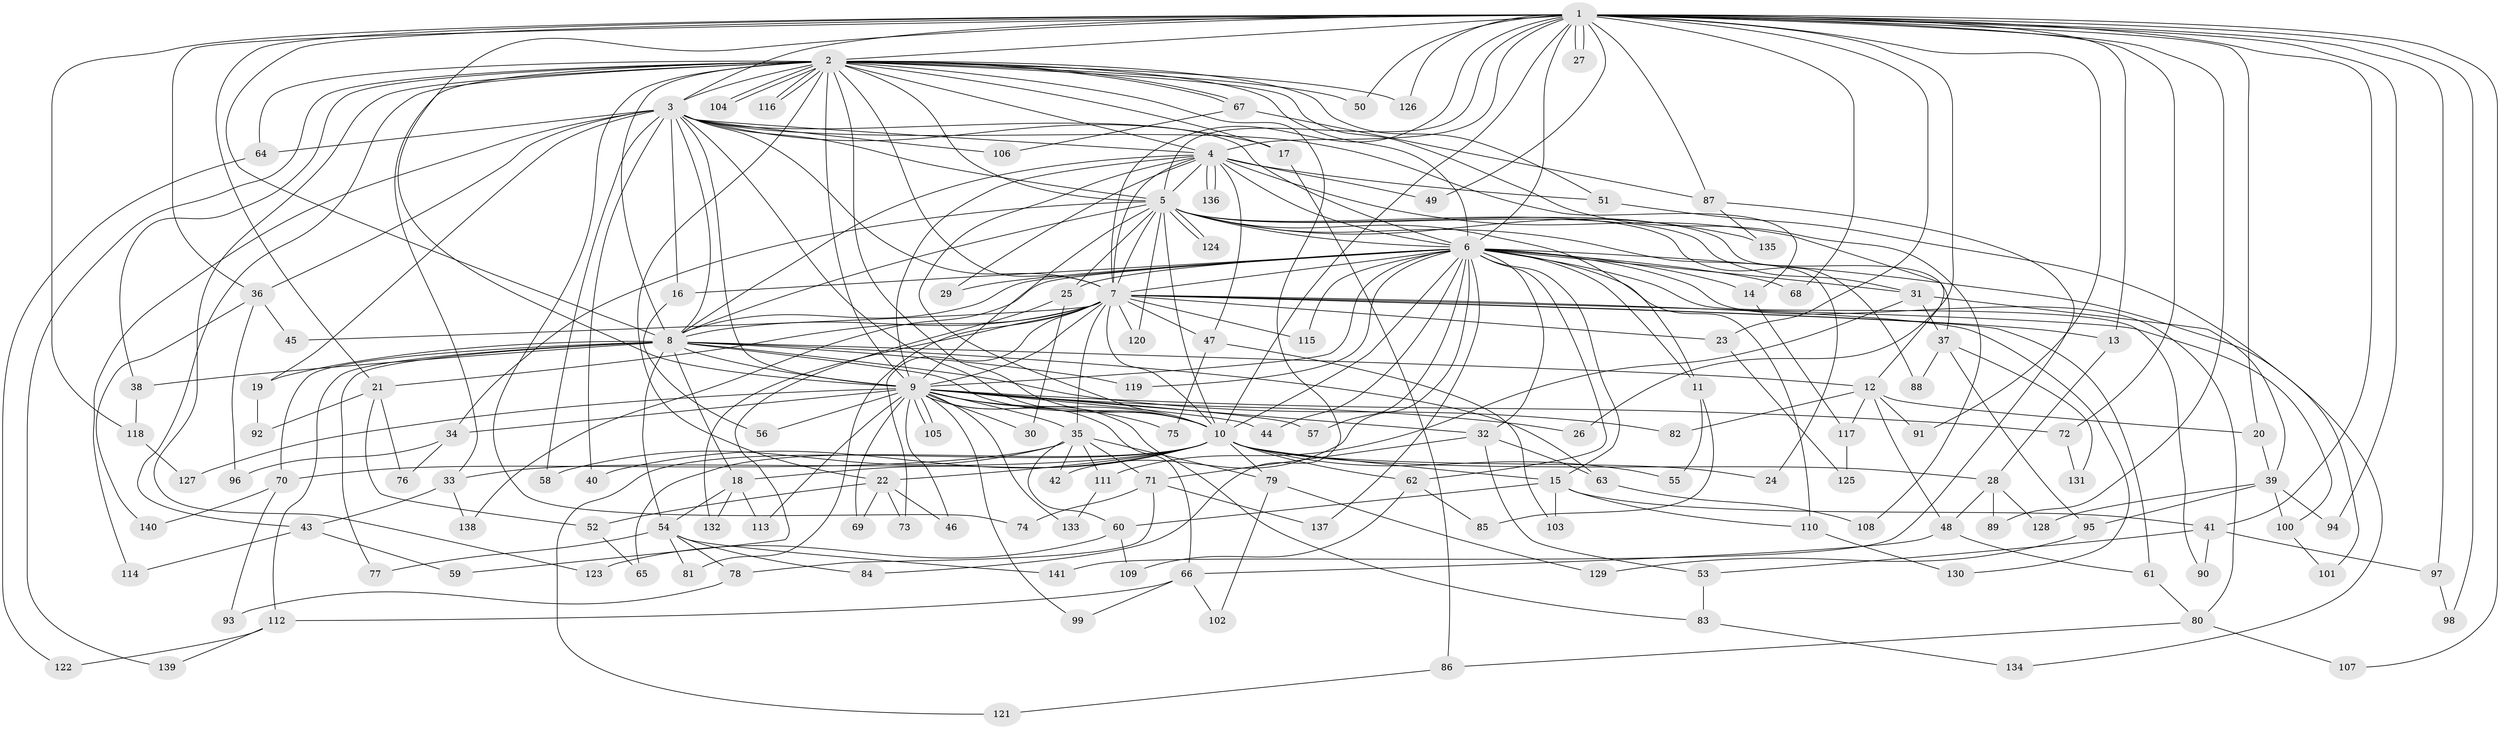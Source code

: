 // coarse degree distribution, {30: 0.01818181818181818, 29: 0.00909090909090909, 18: 0.01818181818181818, 24: 0.00909090909090909, 22: 0.00909090909090909, 28: 0.00909090909090909, 19: 0.00909090909090909, 4: 0.08181818181818182, 6: 0.045454545454545456, 3: 0.18181818181818182, 9: 0.01818181818181818, 5: 0.045454545454545456, 7: 0.00909090909090909, 2: 0.5181818181818182, 11: 0.00909090909090909, 1: 0.00909090909090909}
// Generated by graph-tools (version 1.1) at 2025/41/03/06/25 10:41:43]
// undirected, 141 vertices, 307 edges
graph export_dot {
graph [start="1"]
  node [color=gray90,style=filled];
  1;
  2;
  3;
  4;
  5;
  6;
  7;
  8;
  9;
  10;
  11;
  12;
  13;
  14;
  15;
  16;
  17;
  18;
  19;
  20;
  21;
  22;
  23;
  24;
  25;
  26;
  27;
  28;
  29;
  30;
  31;
  32;
  33;
  34;
  35;
  36;
  37;
  38;
  39;
  40;
  41;
  42;
  43;
  44;
  45;
  46;
  47;
  48;
  49;
  50;
  51;
  52;
  53;
  54;
  55;
  56;
  57;
  58;
  59;
  60;
  61;
  62;
  63;
  64;
  65;
  66;
  67;
  68;
  69;
  70;
  71;
  72;
  73;
  74;
  75;
  76;
  77;
  78;
  79;
  80;
  81;
  82;
  83;
  84;
  85;
  86;
  87;
  88;
  89;
  90;
  91;
  92;
  93;
  94;
  95;
  96;
  97;
  98;
  99;
  100;
  101;
  102;
  103;
  104;
  105;
  106;
  107;
  108;
  109;
  110;
  111;
  112;
  113;
  114;
  115;
  116;
  117;
  118;
  119;
  120;
  121;
  122;
  123;
  124;
  125;
  126;
  127;
  128;
  129;
  130;
  131;
  132;
  133;
  134;
  135;
  136;
  137;
  138;
  139;
  140;
  141;
  1 -- 2;
  1 -- 3;
  1 -- 4;
  1 -- 5;
  1 -- 6;
  1 -- 7;
  1 -- 8;
  1 -- 9;
  1 -- 10;
  1 -- 13;
  1 -- 20;
  1 -- 21;
  1 -- 23;
  1 -- 26;
  1 -- 27;
  1 -- 27;
  1 -- 36;
  1 -- 41;
  1 -- 49;
  1 -- 50;
  1 -- 68;
  1 -- 72;
  1 -- 87;
  1 -- 89;
  1 -- 91;
  1 -- 94;
  1 -- 97;
  1 -- 98;
  1 -- 107;
  1 -- 118;
  1 -- 126;
  2 -- 3;
  2 -- 4;
  2 -- 5;
  2 -- 6;
  2 -- 7;
  2 -- 8;
  2 -- 9;
  2 -- 10;
  2 -- 17;
  2 -- 22;
  2 -- 33;
  2 -- 38;
  2 -- 43;
  2 -- 50;
  2 -- 51;
  2 -- 64;
  2 -- 67;
  2 -- 67;
  2 -- 74;
  2 -- 84;
  2 -- 104;
  2 -- 104;
  2 -- 108;
  2 -- 116;
  2 -- 116;
  2 -- 123;
  2 -- 126;
  2 -- 139;
  3 -- 4;
  3 -- 5;
  3 -- 6;
  3 -- 7;
  3 -- 8;
  3 -- 9;
  3 -- 10;
  3 -- 14;
  3 -- 16;
  3 -- 17;
  3 -- 19;
  3 -- 36;
  3 -- 40;
  3 -- 58;
  3 -- 64;
  3 -- 106;
  3 -- 114;
  4 -- 5;
  4 -- 6;
  4 -- 7;
  4 -- 8;
  4 -- 9;
  4 -- 10;
  4 -- 12;
  4 -- 29;
  4 -- 47;
  4 -- 49;
  4 -- 51;
  4 -- 136;
  4 -- 136;
  5 -- 6;
  5 -- 7;
  5 -- 8;
  5 -- 9;
  5 -- 10;
  5 -- 11;
  5 -- 24;
  5 -- 25;
  5 -- 31;
  5 -- 34;
  5 -- 37;
  5 -- 88;
  5 -- 120;
  5 -- 124;
  5 -- 124;
  5 -- 135;
  6 -- 7;
  6 -- 8;
  6 -- 9;
  6 -- 10;
  6 -- 11;
  6 -- 14;
  6 -- 15;
  6 -- 16;
  6 -- 25;
  6 -- 29;
  6 -- 31;
  6 -- 32;
  6 -- 42;
  6 -- 44;
  6 -- 57;
  6 -- 62;
  6 -- 68;
  6 -- 80;
  6 -- 90;
  6 -- 110;
  6 -- 115;
  6 -- 119;
  6 -- 134;
  6 -- 137;
  6 -- 138;
  7 -- 8;
  7 -- 9;
  7 -- 10;
  7 -- 13;
  7 -- 21;
  7 -- 23;
  7 -- 35;
  7 -- 45;
  7 -- 47;
  7 -- 61;
  7 -- 73;
  7 -- 81;
  7 -- 100;
  7 -- 115;
  7 -- 120;
  7 -- 130;
  7 -- 132;
  8 -- 9;
  8 -- 10;
  8 -- 12;
  8 -- 18;
  8 -- 19;
  8 -- 38;
  8 -- 54;
  8 -- 63;
  8 -- 70;
  8 -- 77;
  8 -- 82;
  8 -- 112;
  8 -- 119;
  9 -- 10;
  9 -- 26;
  9 -- 30;
  9 -- 32;
  9 -- 34;
  9 -- 35;
  9 -- 44;
  9 -- 46;
  9 -- 56;
  9 -- 57;
  9 -- 66;
  9 -- 69;
  9 -- 72;
  9 -- 75;
  9 -- 83;
  9 -- 99;
  9 -- 105;
  9 -- 105;
  9 -- 113;
  9 -- 127;
  9 -- 133;
  10 -- 15;
  10 -- 18;
  10 -- 22;
  10 -- 24;
  10 -- 28;
  10 -- 33;
  10 -- 40;
  10 -- 55;
  10 -- 62;
  10 -- 65;
  10 -- 79;
  10 -- 121;
  11 -- 55;
  11 -- 85;
  12 -- 20;
  12 -- 48;
  12 -- 82;
  12 -- 91;
  12 -- 117;
  13 -- 28;
  14 -- 117;
  15 -- 41;
  15 -- 60;
  15 -- 103;
  15 -- 110;
  16 -- 56;
  17 -- 86;
  18 -- 54;
  18 -- 113;
  18 -- 132;
  19 -- 92;
  20 -- 39;
  21 -- 52;
  21 -- 76;
  21 -- 92;
  22 -- 46;
  22 -- 52;
  22 -- 69;
  22 -- 73;
  23 -- 125;
  25 -- 30;
  25 -- 59;
  28 -- 48;
  28 -- 89;
  28 -- 128;
  31 -- 37;
  31 -- 39;
  31 -- 111;
  32 -- 53;
  32 -- 63;
  32 -- 71;
  33 -- 43;
  33 -- 138;
  34 -- 76;
  34 -- 96;
  35 -- 42;
  35 -- 58;
  35 -- 60;
  35 -- 70;
  35 -- 71;
  35 -- 79;
  35 -- 111;
  36 -- 45;
  36 -- 96;
  36 -- 140;
  37 -- 88;
  37 -- 95;
  37 -- 131;
  38 -- 118;
  39 -- 94;
  39 -- 95;
  39 -- 100;
  39 -- 128;
  41 -- 53;
  41 -- 90;
  41 -- 97;
  43 -- 59;
  43 -- 114;
  47 -- 75;
  47 -- 103;
  48 -- 61;
  48 -- 66;
  51 -- 101;
  52 -- 65;
  53 -- 83;
  54 -- 77;
  54 -- 78;
  54 -- 81;
  54 -- 84;
  54 -- 141;
  60 -- 109;
  60 -- 123;
  61 -- 80;
  62 -- 85;
  62 -- 109;
  63 -- 108;
  64 -- 122;
  66 -- 99;
  66 -- 102;
  66 -- 112;
  67 -- 87;
  67 -- 106;
  70 -- 93;
  70 -- 140;
  71 -- 74;
  71 -- 78;
  71 -- 137;
  72 -- 131;
  78 -- 93;
  79 -- 102;
  79 -- 129;
  80 -- 86;
  80 -- 107;
  83 -- 134;
  86 -- 121;
  87 -- 135;
  87 -- 141;
  95 -- 129;
  97 -- 98;
  100 -- 101;
  110 -- 130;
  111 -- 133;
  112 -- 122;
  112 -- 139;
  117 -- 125;
  118 -- 127;
}
